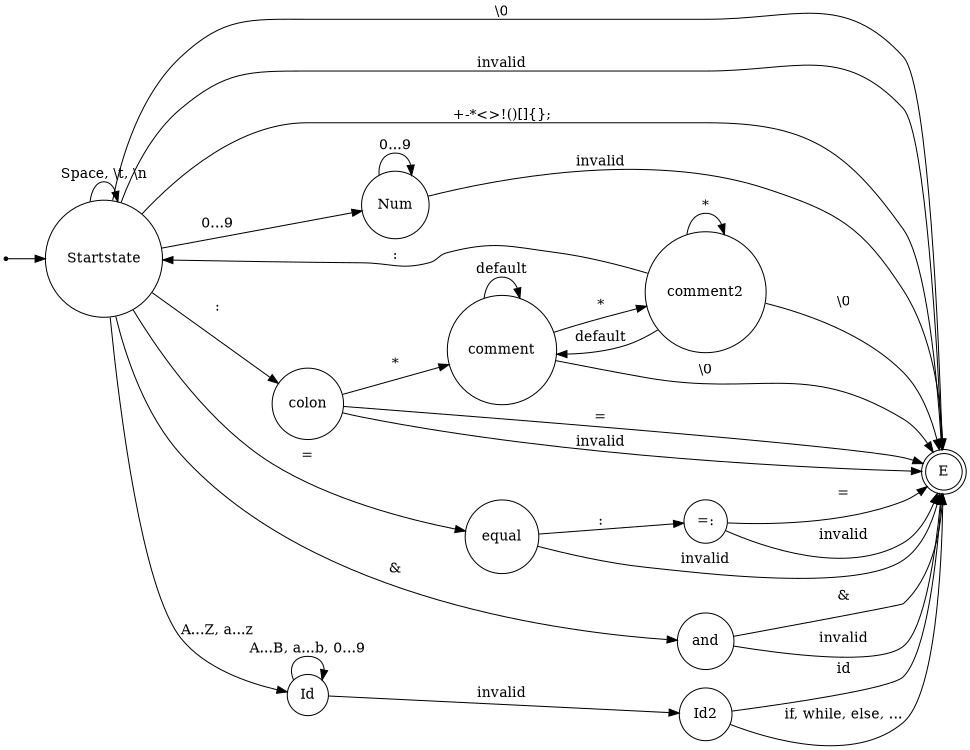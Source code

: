 digraph Scanner_Automaton {    
  rankdir=LR;
  size="8,5"

  node [shape = point ]; qi
  node [shape = doublecircle ]; E
  node [shape = circle];
  qi -> Startstate;
  Startstate -> Startstate [label = "Space, \\t, \\n"];
  Startstate -> Id [label = "A...Z, a...z"];
  Startstate -> Num [label = "0...9"];
  Startstate -> colon [label = ":"];
  Startstate -> equal [label = "="];
  Startstate -> and [label = "&"];
  Startstate -> E [label = "\\0"];
  Startstate -> E [label = "invalid"];
  Startstate -> E [label = "+-*<>!()[]{};"];
  Id -> Id [label = "A...B, a...b, 0...9"];
  Id -> Id2 [label = "invalid"];
  Id2 -> E [label = "id"];
  Id2 -> E [label = "if, while, else, ..."];
  Num -> Num [label = "0...9"];
  Num -> E [label = "invalid"];
  equal -> "=:" [label = ":"];
  equal -> E [label = "invalid"];
  "=:" -> E [label = "="];
  "=:" -> E [label = "invalid"];
  colon -> E [label = "="];
  colon -> comment [label = "*"];
  colon -> E [label = "invalid"];
  comment -> comment [label = "default"];
  comment -> E [label = "\\0"];
  comment -> comment2 [label = "*"];
  comment2 -> comment2 [label = "*"];
  comment2 -> Startstate [label = ":"];
  comment2 -> E [label = "\\0"];
  comment2 -> comment [label = "default"];
  and -> E [label = "&"];
  and -> E [label = "invalid"];
}
